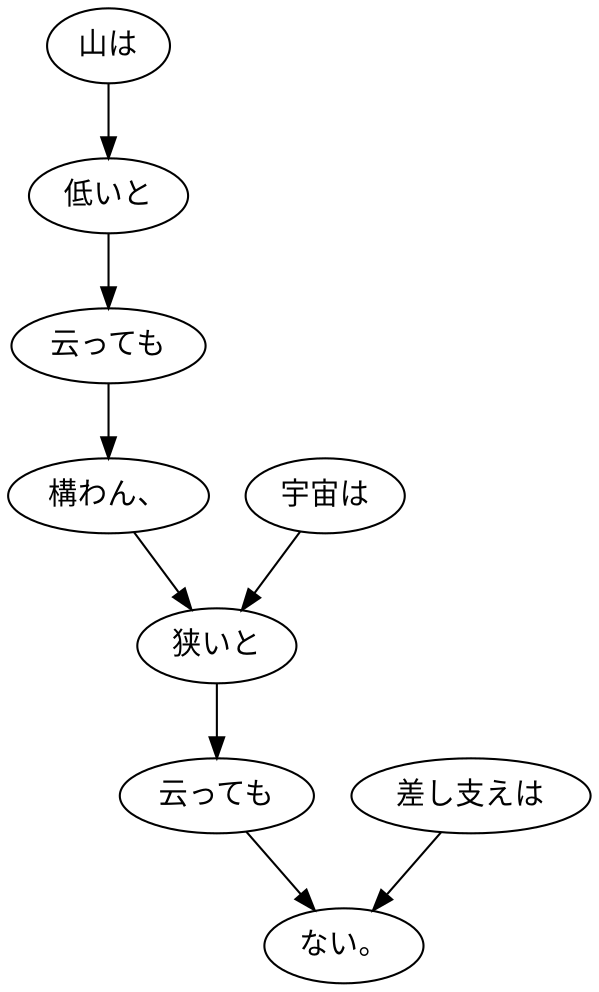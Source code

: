 digraph graph5827 {
	node0 [label="山は"];
	node1 [label="低いと"];
	node2 [label="云っても"];
	node3 [label="構わん、"];
	node4 [label="宇宙は"];
	node5 [label="狭いと"];
	node6 [label="云っても"];
	node7 [label="差し支えは"];
	node8 [label="ない。"];
	node0 -> node1;
	node1 -> node2;
	node2 -> node3;
	node3 -> node5;
	node4 -> node5;
	node5 -> node6;
	node6 -> node8;
	node7 -> node8;
}
